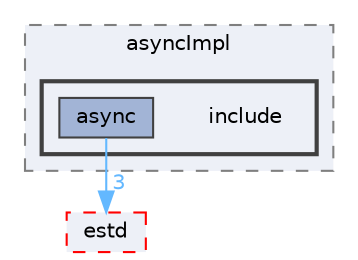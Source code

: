 digraph "include"
{
 // LATEX_PDF_SIZE
  bgcolor="transparent";
  edge [fontname=Helvetica,fontsize=10,labelfontname=Helvetica,labelfontsize=10];
  node [fontname=Helvetica,fontsize=10,shape=box,height=0.2,width=0.4];
  compound=true
  subgraph clusterdir_d7ffcfd023ef1fd641c2d26a687e7a7c {
    graph [ bgcolor="#edf0f7", pencolor="grey50", label="asyncImpl", fontname=Helvetica,fontsize=10 style="filled,dashed", URL="dir_d7ffcfd023ef1fd641c2d26a687e7a7c.html",tooltip=""]
  subgraph clusterdir_314ef6aa4c64303cabacbbeb914b917c {
    graph [ bgcolor="#edf0f7", pencolor="grey25", label="", fontname=Helvetica,fontsize=10 style="filled,bold", URL="dir_314ef6aa4c64303cabacbbeb914b917c.html",tooltip=""]
    dir_314ef6aa4c64303cabacbbeb914b917c [shape=plaintext, label="include"];
  dir_4187696fc587ebb488c9d24241f1effe [label="async", fillcolor="#a2b4d6", color="grey25", style="filled", URL="dir_4187696fc587ebb488c9d24241f1effe.html",tooltip=""];
  }
  }
  dir_705ed472854f071e46e92f9933f4d565 [label="estd", fillcolor="#edf0f7", color="red", style="filled,dashed", URL="dir_705ed472854f071e46e92f9933f4d565.html",tooltip=""];
  dir_4187696fc587ebb488c9d24241f1effe->dir_705ed472854f071e46e92f9933f4d565 [headlabel="3", labeldistance=1.5 headhref="dir_000010_000075.html" href="dir_000010_000075.html" color="steelblue1" fontcolor="steelblue1"];
}
